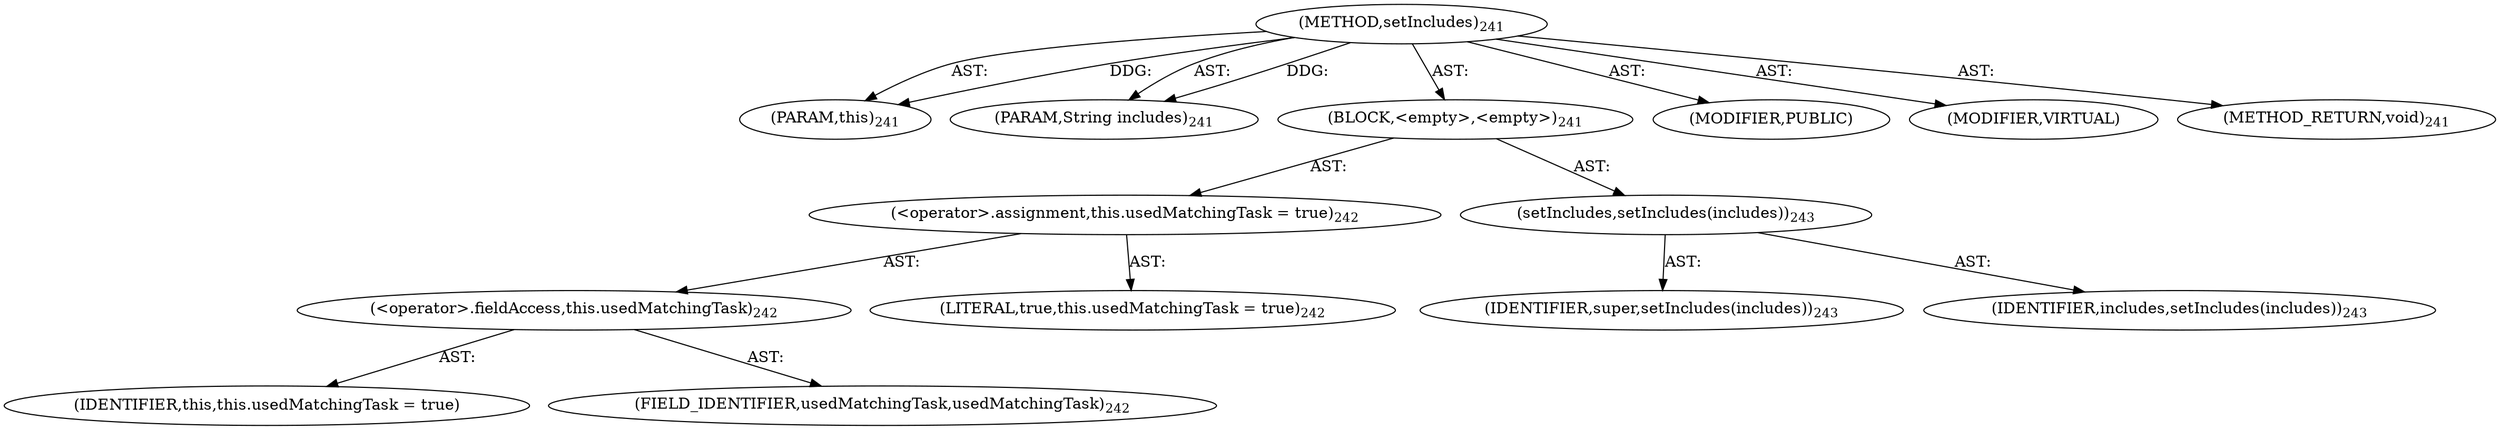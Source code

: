 digraph "setIncludes" {  
"111669149708" [label = <(METHOD,setIncludes)<SUB>241</SUB>> ]
"115964117014" [label = <(PARAM,this)<SUB>241</SUB>> ]
"115964117015" [label = <(PARAM,String includes)<SUB>241</SUB>> ]
"25769803791" [label = <(BLOCK,&lt;empty&gt;,&lt;empty&gt;)<SUB>241</SUB>> ]
"30064771107" [label = <(&lt;operator&gt;.assignment,this.usedMatchingTask = true)<SUB>242</SUB>> ]
"30064771108" [label = <(&lt;operator&gt;.fieldAccess,this.usedMatchingTask)<SUB>242</SUB>> ]
"68719476795" [label = <(IDENTIFIER,this,this.usedMatchingTask = true)> ]
"55834574864" [label = <(FIELD_IDENTIFIER,usedMatchingTask,usedMatchingTask)<SUB>242</SUB>> ]
"90194313222" [label = <(LITERAL,true,this.usedMatchingTask = true)<SUB>242</SUB>> ]
"30064771109" [label = <(setIncludes,setIncludes(includes))<SUB>243</SUB>> ]
"68719476796" [label = <(IDENTIFIER,super,setIncludes(includes))<SUB>243</SUB>> ]
"68719476797" [label = <(IDENTIFIER,includes,setIncludes(includes))<SUB>243</SUB>> ]
"133143986210" [label = <(MODIFIER,PUBLIC)> ]
"133143986211" [label = <(MODIFIER,VIRTUAL)> ]
"128849018892" [label = <(METHOD_RETURN,void)<SUB>241</SUB>> ]
  "111669149708" -> "115964117014"  [ label = "AST: "] 
  "111669149708" -> "115964117015"  [ label = "AST: "] 
  "111669149708" -> "25769803791"  [ label = "AST: "] 
  "111669149708" -> "133143986210"  [ label = "AST: "] 
  "111669149708" -> "133143986211"  [ label = "AST: "] 
  "111669149708" -> "128849018892"  [ label = "AST: "] 
  "25769803791" -> "30064771107"  [ label = "AST: "] 
  "25769803791" -> "30064771109"  [ label = "AST: "] 
  "30064771107" -> "30064771108"  [ label = "AST: "] 
  "30064771107" -> "90194313222"  [ label = "AST: "] 
  "30064771108" -> "68719476795"  [ label = "AST: "] 
  "30064771108" -> "55834574864"  [ label = "AST: "] 
  "30064771109" -> "68719476796"  [ label = "AST: "] 
  "30064771109" -> "68719476797"  [ label = "AST: "] 
  "111669149708" -> "115964117014"  [ label = "DDG: "] 
  "111669149708" -> "115964117015"  [ label = "DDG: "] 
}
